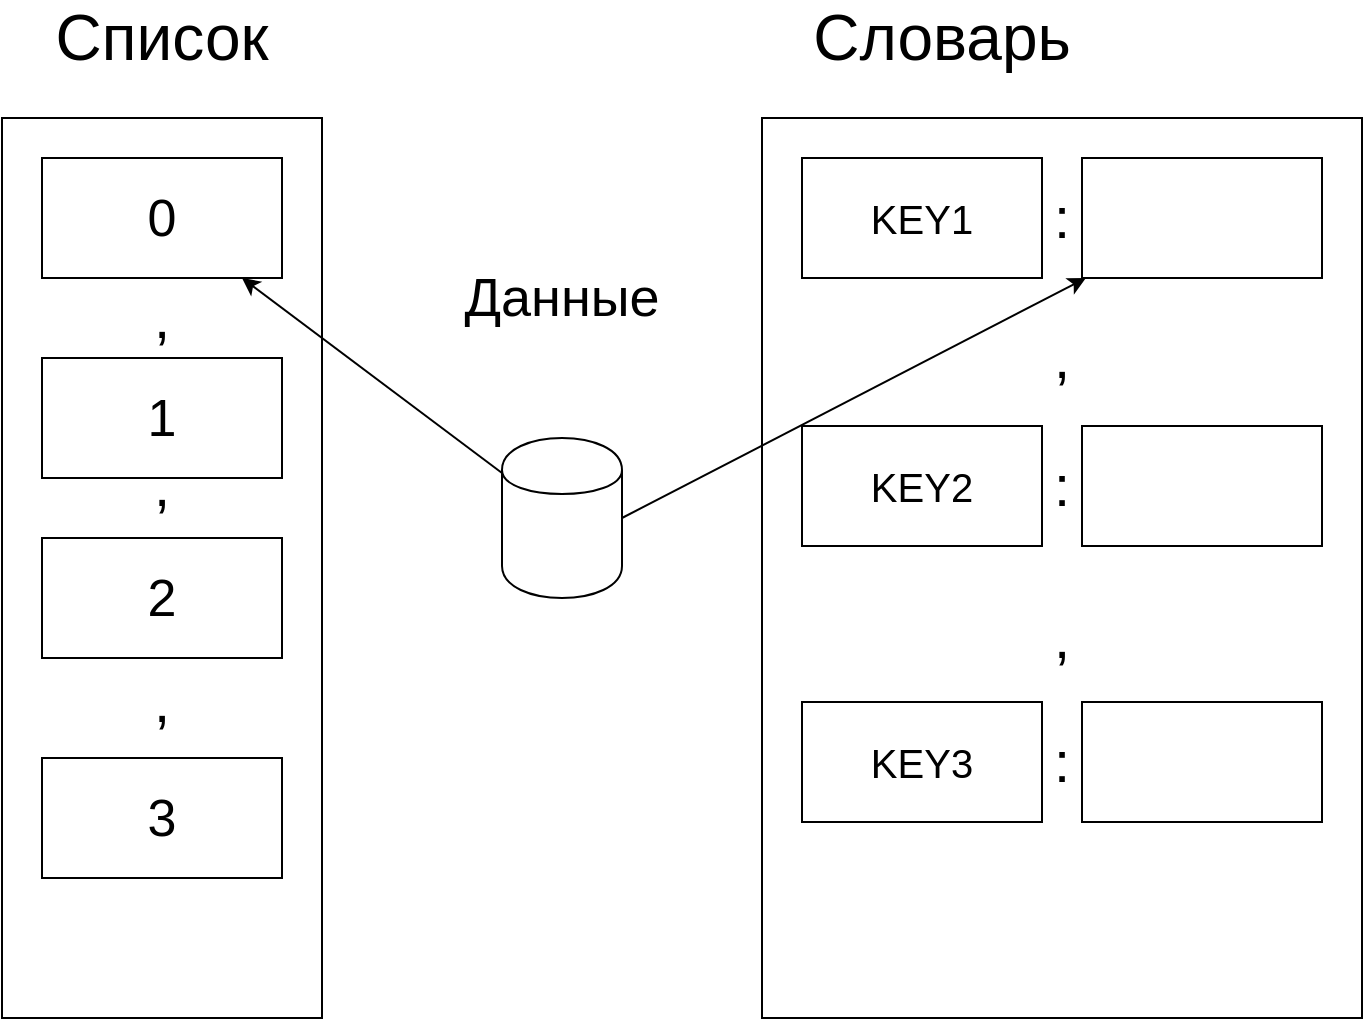 <mxfile version="10.7.5" type="device"><diagram id="iOmy6OB0-i25Zyq7hU8b" name="Page-1"><mxGraphModel dx="1074" dy="832" grid="1" gridSize="10" guides="1" tooltips="1" connect="1" arrows="1" fold="1" page="1" pageScale="1" pageWidth="850" pageHeight="1100" math="0" shadow="0"><root><mxCell id="0"/><mxCell id="1" parent="0"/><mxCell id="z4S8J4HQ-owTZKamQsIp-3" value="" style="rounded=0;whiteSpace=wrap;html=1;" vertex="1" parent="1"><mxGeometry x="130" y="120" width="160" height="450" as="geometry"/></mxCell><mxCell id="z4S8J4HQ-owTZKamQsIp-4" value="&lt;font style=&quot;font-size: 32px&quot;&gt;Список&lt;/font&gt;" style="text;html=1;strokeColor=none;fillColor=none;align=center;verticalAlign=middle;whiteSpace=wrap;rounded=0;" vertex="1" parent="1"><mxGeometry x="190" y="70" width="40" height="20" as="geometry"/></mxCell><mxCell id="z4S8J4HQ-owTZKamQsIp-9" value="&lt;font style=&quot;font-size: 32px&quot;&gt;Словарь&lt;/font&gt;" style="text;html=1;strokeColor=none;fillColor=none;align=center;verticalAlign=middle;whiteSpace=wrap;rounded=0;" vertex="1" parent="1"><mxGeometry x="580" y="70" width="40" height="20" as="geometry"/></mxCell><mxCell id="z4S8J4HQ-owTZKamQsIp-12" value="" style="rounded=0;whiteSpace=wrap;html=1;" vertex="1" parent="1"><mxGeometry x="510" y="120" width="300" height="450" as="geometry"/></mxCell><mxCell id="z4S8J4HQ-owTZKamQsIp-14" value="&lt;font style=&quot;font-size: 26px&quot;&gt;0&lt;/font&gt;" style="rounded=0;whiteSpace=wrap;html=1;" vertex="1" parent="1"><mxGeometry x="150" y="140" width="120" height="60" as="geometry"/></mxCell><mxCell id="z4S8J4HQ-owTZKamQsIp-15" value="&lt;font style=&quot;font-size: 26px&quot;&gt;1&lt;/font&gt;" style="rounded=0;whiteSpace=wrap;html=1;" vertex="1" parent="1"><mxGeometry x="150" y="240" width="120" height="60" as="geometry"/></mxCell><mxCell id="z4S8J4HQ-owTZKamQsIp-16" value="&lt;font style=&quot;font-size: 26px&quot;&gt;2&lt;/font&gt;" style="rounded=0;whiteSpace=wrap;html=1;" vertex="1" parent="1"><mxGeometry x="150" y="330" width="120" height="60" as="geometry"/></mxCell><mxCell id="z4S8J4HQ-owTZKamQsIp-17" value="&lt;font style=&quot;font-size: 26px&quot;&gt;3&lt;/font&gt;" style="rounded=0;whiteSpace=wrap;html=1;" vertex="1" parent="1"><mxGeometry x="150" y="440" width="120" height="60" as="geometry"/></mxCell><mxCell id="z4S8J4HQ-owTZKamQsIp-18" value="" style="shape=cylinder;whiteSpace=wrap;html=1;boundedLbl=1;backgroundOutline=1;" vertex="1" parent="1"><mxGeometry x="380" y="280" width="60" height="80" as="geometry"/></mxCell><mxCell id="z4S8J4HQ-owTZKamQsIp-19" value="&lt;font style=&quot;font-size: 27px&quot;&gt;Данные&lt;/font&gt;" style="text;html=1;strokeColor=none;fillColor=none;align=center;verticalAlign=middle;whiteSpace=wrap;rounded=0;" vertex="1" parent="1"><mxGeometry x="390" y="200" width="40" height="20" as="geometry"/></mxCell><mxCell id="z4S8J4HQ-owTZKamQsIp-20" value="" style="endArrow=classic;html=1;" edge="1" parent="1" source="z4S8J4HQ-owTZKamQsIp-18" target="z4S8J4HQ-owTZKamQsIp-14"><mxGeometry width="50" height="50" relative="1" as="geometry"><mxPoint x="130" y="640" as="sourcePoint"/><mxPoint x="180" y="590" as="targetPoint"/></mxGeometry></mxCell><mxCell id="z4S8J4HQ-owTZKamQsIp-21" value="&lt;font style=&quot;font-size: 20px&quot;&gt;KEY1&lt;/font&gt;" style="rounded=0;whiteSpace=wrap;html=1;" vertex="1" parent="1"><mxGeometry x="530" y="140" width="120" height="60" as="geometry"/></mxCell><mxCell id="z4S8J4HQ-owTZKamQsIp-22" value="" style="rounded=0;whiteSpace=wrap;html=1;" vertex="1" parent="1"><mxGeometry x="670" y="140" width="120" height="60" as="geometry"/></mxCell><mxCell id="z4S8J4HQ-owTZKamQsIp-23" value="&lt;font style=&quot;font-size: 29px&quot;&gt;:&lt;/font&gt;" style="text;html=1;strokeColor=none;fillColor=none;align=center;verticalAlign=middle;whiteSpace=wrap;rounded=0;" vertex="1" parent="1"><mxGeometry x="640" y="160" width="40" height="20" as="geometry"/></mxCell><mxCell id="z4S8J4HQ-owTZKamQsIp-24" value="&lt;font style=&quot;font-size: 29px&quot;&gt;,&lt;/font&gt;" style="text;html=1;strokeColor=none;fillColor=none;align=center;verticalAlign=middle;whiteSpace=wrap;rounded=0;" vertex="1" parent="1"><mxGeometry x="190" y="210" width="40" height="20" as="geometry"/></mxCell><mxCell id="z4S8J4HQ-owTZKamQsIp-26" value="&lt;font style=&quot;font-size: 29px&quot;&gt;,&lt;/font&gt;" style="text;html=1;strokeColor=none;fillColor=none;align=center;verticalAlign=middle;whiteSpace=wrap;rounded=0;" vertex="1" parent="1"><mxGeometry x="190" y="292" width="40" height="24" as="geometry"/></mxCell><mxCell id="z4S8J4HQ-owTZKamQsIp-27" value="&lt;font style=&quot;font-size: 29px&quot;&gt;,&lt;/font&gt;" style="text;html=1;strokeColor=none;fillColor=none;align=center;verticalAlign=middle;whiteSpace=wrap;rounded=0;" vertex="1" parent="1"><mxGeometry x="190" y="400" width="40" height="24" as="geometry"/></mxCell><mxCell id="z4S8J4HQ-owTZKamQsIp-28" value="" style="endArrow=classic;html=1;exitX=1;exitY=0.5;exitDx=0;exitDy=0;" edge="1" parent="1" source="z4S8J4HQ-owTZKamQsIp-18" target="z4S8J4HQ-owTZKamQsIp-22"><mxGeometry width="50" height="50" relative="1" as="geometry"><mxPoint x="130" y="640" as="sourcePoint"/><mxPoint x="180" y="590" as="targetPoint"/></mxGeometry></mxCell><mxCell id="z4S8J4HQ-owTZKamQsIp-29" value="&lt;font style=&quot;font-size: 20px&quot;&gt;KEY2&lt;/font&gt;" style="rounded=0;whiteSpace=wrap;html=1;" vertex="1" parent="1"><mxGeometry x="530" y="274" width="120" height="60" as="geometry"/></mxCell><mxCell id="z4S8J4HQ-owTZKamQsIp-30" value="" style="rounded=0;whiteSpace=wrap;html=1;" vertex="1" parent="1"><mxGeometry x="670" y="274" width="120" height="60" as="geometry"/></mxCell><mxCell id="z4S8J4HQ-owTZKamQsIp-31" value="&lt;font style=&quot;font-size: 29px&quot;&gt;:&lt;/font&gt;" style="text;html=1;strokeColor=none;fillColor=none;align=center;verticalAlign=middle;whiteSpace=wrap;rounded=0;" vertex="1" parent="1"><mxGeometry x="640" y="294" width="40" height="20" as="geometry"/></mxCell><mxCell id="z4S8J4HQ-owTZKamQsIp-32" value="&lt;font style=&quot;font-size: 20px&quot;&gt;KEY3&lt;/font&gt;" style="rounded=0;whiteSpace=wrap;html=1;" vertex="1" parent="1"><mxGeometry x="530" y="412" width="120" height="60" as="geometry"/></mxCell><mxCell id="z4S8J4HQ-owTZKamQsIp-33" value="" style="rounded=0;whiteSpace=wrap;html=1;" vertex="1" parent="1"><mxGeometry x="670" y="412" width="120" height="60" as="geometry"/></mxCell><mxCell id="z4S8J4HQ-owTZKamQsIp-34" value="&lt;font style=&quot;font-size: 29px&quot;&gt;:&lt;/font&gt;" style="text;html=1;strokeColor=none;fillColor=none;align=center;verticalAlign=middle;whiteSpace=wrap;rounded=0;" vertex="1" parent="1"><mxGeometry x="640" y="432" width="40" height="20" as="geometry"/></mxCell><mxCell id="z4S8J4HQ-owTZKamQsIp-35" value="&lt;font style=&quot;font-size: 29px&quot;&gt;,&lt;/font&gt;" style="text;html=1;strokeColor=none;fillColor=none;align=center;verticalAlign=middle;whiteSpace=wrap;rounded=0;" vertex="1" parent="1"><mxGeometry x="640" y="230" width="40" height="20" as="geometry"/></mxCell><mxCell id="z4S8J4HQ-owTZKamQsIp-36" value="&lt;font style=&quot;font-size: 29px&quot;&gt;,&lt;/font&gt;" style="text;html=1;strokeColor=none;fillColor=none;align=center;verticalAlign=middle;whiteSpace=wrap;rounded=0;" vertex="1" parent="1"><mxGeometry x="640" y="370" width="40" height="20" as="geometry"/></mxCell></root></mxGraphModel></diagram></mxfile>